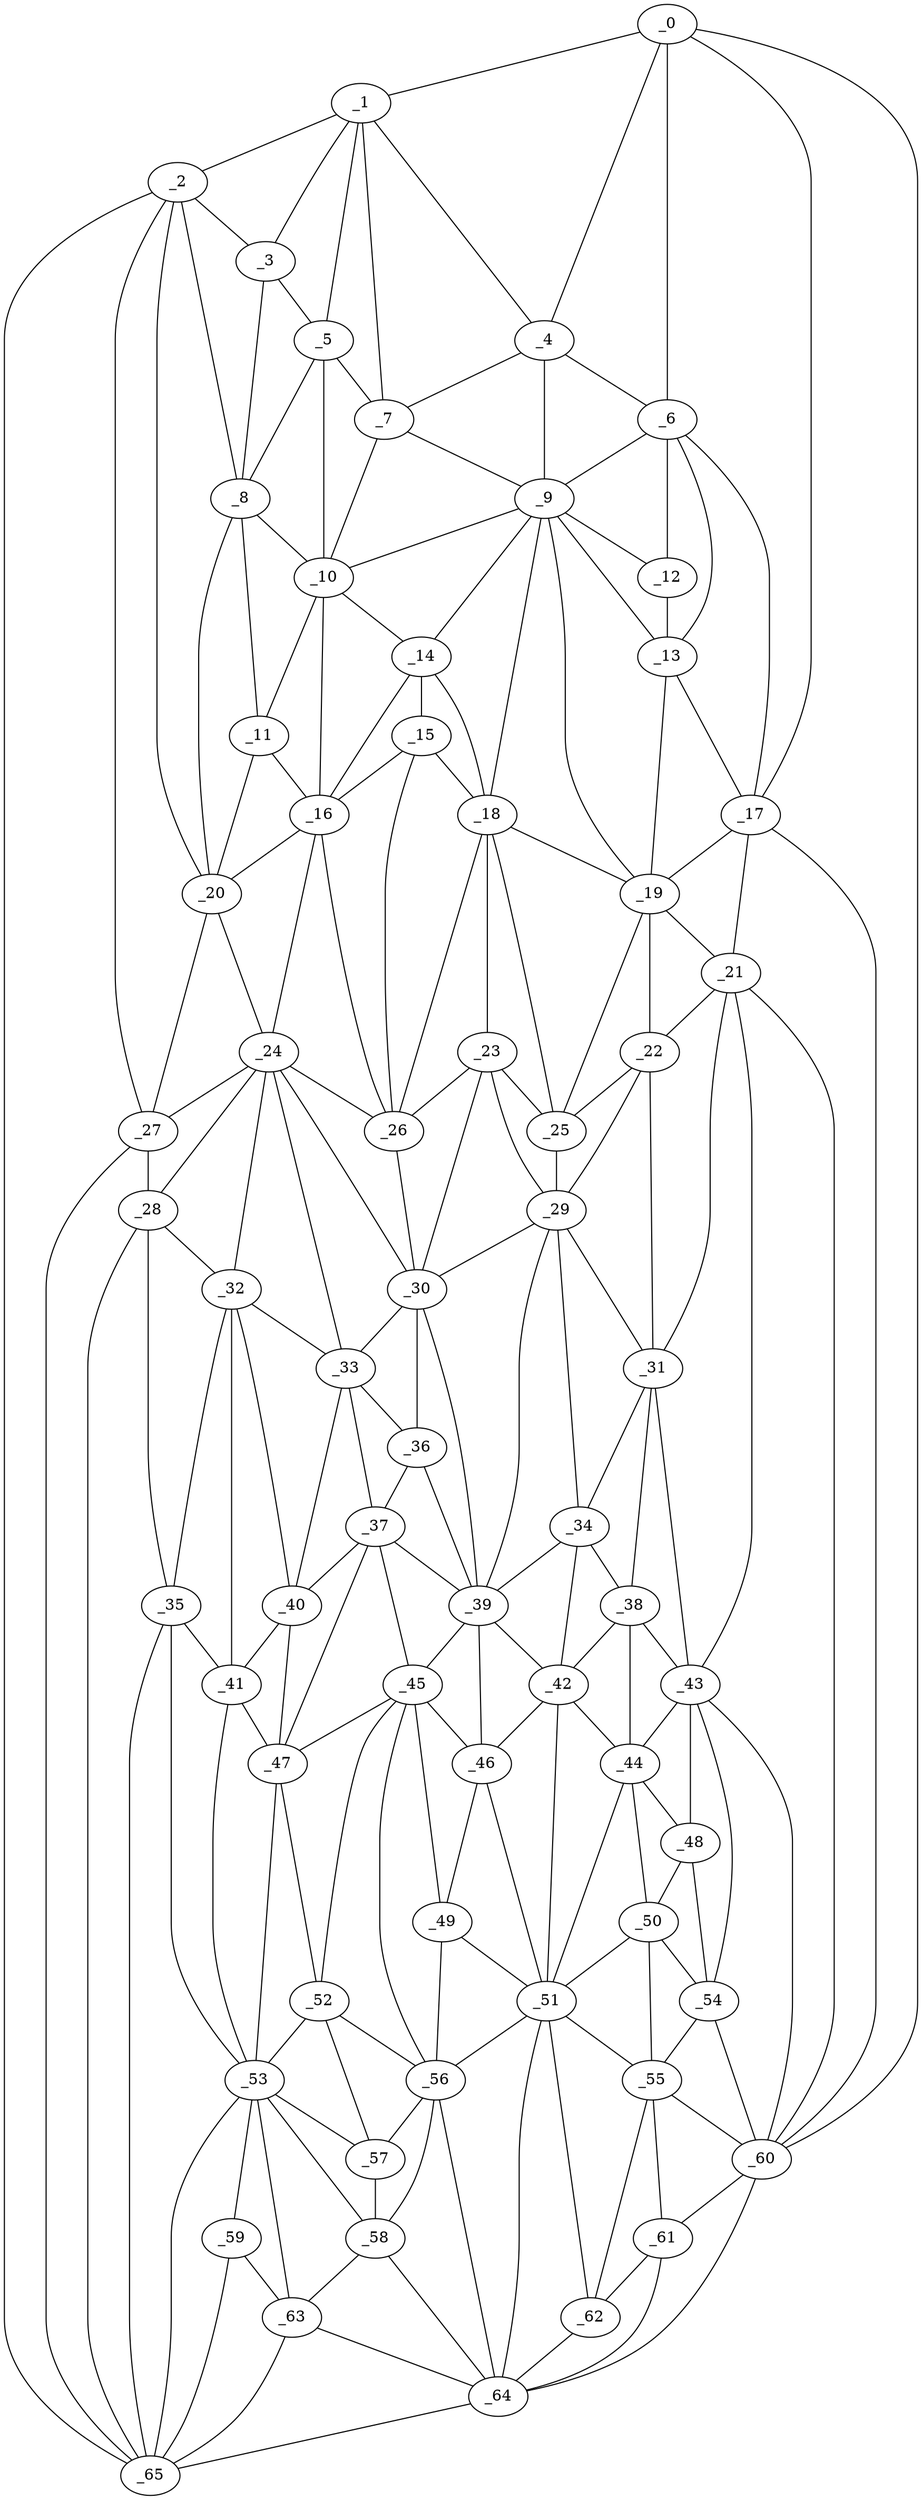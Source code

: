 graph "obj54__0.gxl" {
	_0	 [x=8,
		y=22];
	_1	 [x=8,
		y=41];
	_0 -- _1	 [valence=1];
	_4	 [x=21,
		y=29];
	_0 -- _4	 [valence=2];
	_6	 [x=28,
		y=24];
	_0 -- _6	 [valence=2];
	_17	 [x=58,
		y=24];
	_0 -- _17	 [valence=2];
	_60	 [x=120,
		y=20];
	_0 -- _60	 [valence=1];
	_2	 [x=9,
		y=106];
	_1 -- _2	 [valence=1];
	_3	 [x=20,
		y=74];
	_1 -- _3	 [valence=2];
	_1 -- _4	 [valence=1];
	_5	 [x=27,
		y=67];
	_1 -- _5	 [valence=1];
	_7	 [x=29,
		y=52];
	_1 -- _7	 [valence=2];
	_2 -- _3	 [valence=2];
	_8	 [x=33,
		y=75];
	_2 -- _8	 [valence=1];
	_20	 [x=59,
		y=99];
	_2 -- _20	 [valence=1];
	_27	 [x=69,
		y=101];
	_2 -- _27	 [valence=2];
	_65	 [x=122,
		y=106];
	_2 -- _65	 [valence=1];
	_3 -- _5	 [valence=2];
	_3 -- _8	 [valence=2];
	_4 -- _6	 [valence=2];
	_4 -- _7	 [valence=2];
	_9	 [x=41,
		y=46];
	_4 -- _9	 [valence=2];
	_5 -- _7	 [valence=2];
	_5 -- _8	 [valence=2];
	_10	 [x=42,
		y=67];
	_5 -- _10	 [valence=2];
	_6 -- _9	 [valence=1];
	_12	 [x=44,
		y=28];
	_6 -- _12	 [valence=2];
	_13	 [x=50,
		y=27];
	_6 -- _13	 [valence=2];
	_6 -- _17	 [valence=1];
	_7 -- _9	 [valence=1];
	_7 -- _10	 [valence=2];
	_8 -- _10	 [valence=1];
	_11	 [x=42,
		y=75];
	_8 -- _11	 [valence=2];
	_8 -- _20	 [valence=2];
	_9 -- _10	 [valence=2];
	_9 -- _12	 [valence=1];
	_9 -- _13	 [valence=1];
	_14	 [x=52,
		y=62];
	_9 -- _14	 [valence=2];
	_18	 [x=58,
		y=54];
	_9 -- _18	 [valence=1];
	_19	 [x=59,
		y=29];
	_9 -- _19	 [valence=2];
	_10 -- _11	 [valence=2];
	_10 -- _14	 [valence=1];
	_16	 [x=57,
		y=74];
	_10 -- _16	 [valence=1];
	_11 -- _16	 [valence=2];
	_11 -- _20	 [valence=2];
	_12 -- _13	 [valence=2];
	_13 -- _17	 [valence=2];
	_13 -- _19	 [valence=2];
	_15	 [x=57,
		y=60];
	_14 -- _15	 [valence=2];
	_14 -- _16	 [valence=2];
	_14 -- _18	 [valence=2];
	_15 -- _16	 [valence=1];
	_15 -- _18	 [valence=1];
	_26	 [x=68,
		y=61];
	_15 -- _26	 [valence=2];
	_16 -- _20	 [valence=1];
	_24	 [x=66,
		y=75];
	_16 -- _24	 [valence=2];
	_16 -- _26	 [valence=2];
	_17 -- _19	 [valence=2];
	_21	 [x=65,
		y=24];
	_17 -- _21	 [valence=2];
	_17 -- _60	 [valence=1];
	_18 -- _19	 [valence=1];
	_23	 [x=65,
		y=52];
	_18 -- _23	 [valence=2];
	_25	 [x=68,
		y=39];
	_18 -- _25	 [valence=2];
	_18 -- _26	 [valence=2];
	_19 -- _21	 [valence=2];
	_22	 [x=65,
		y=28];
	_19 -- _22	 [valence=2];
	_19 -- _25	 [valence=2];
	_20 -- _24	 [valence=2];
	_20 -- _27	 [valence=2];
	_21 -- _22	 [valence=1];
	_31	 [x=79,
		y=28];
	_21 -- _31	 [valence=2];
	_43	 [x=97,
		y=23];
	_21 -- _43	 [valence=2];
	_21 -- _60	 [valence=1];
	_22 -- _25	 [valence=1];
	_29	 [x=77,
		y=38];
	_22 -- _29	 [valence=1];
	_22 -- _31	 [valence=2];
	_23 -- _25	 [valence=2];
	_23 -- _26	 [valence=1];
	_23 -- _29	 [valence=2];
	_30	 [x=77,
		y=61];
	_23 -- _30	 [valence=2];
	_24 -- _26	 [valence=1];
	_24 -- _27	 [valence=1];
	_28	 [x=76,
		y=98];
	_24 -- _28	 [valence=1];
	_24 -- _30	 [valence=2];
	_32	 [x=79,
		y=76];
	_24 -- _32	 [valence=1];
	_33	 [x=82,
		y=68];
	_24 -- _33	 [valence=2];
	_25 -- _29	 [valence=2];
	_26 -- _30	 [valence=2];
	_27 -- _28	 [valence=2];
	_27 -- _65	 [valence=2];
	_28 -- _32	 [valence=2];
	_35	 [x=84,
		y=95];
	_28 -- _35	 [valence=2];
	_28 -- _65	 [valence=2];
	_29 -- _30	 [valence=2];
	_29 -- _31	 [valence=2];
	_34	 [x=84,
		y=37];
	_29 -- _34	 [valence=2];
	_39	 [x=92,
		y=53];
	_29 -- _39	 [valence=2];
	_30 -- _33	 [valence=2];
	_36	 [x=86,
		y=61];
	_30 -- _36	 [valence=2];
	_30 -- _39	 [valence=1];
	_31 -- _34	 [valence=2];
	_38	 [x=91,
		y=28];
	_31 -- _38	 [valence=2];
	_31 -- _43	 [valence=2];
	_32 -- _33	 [valence=1];
	_32 -- _35	 [valence=2];
	_40	 [x=92,
		y=75];
	_32 -- _40	 [valence=2];
	_41	 [x=93,
		y=92];
	_32 -- _41	 [valence=2];
	_33 -- _36	 [valence=2];
	_37	 [x=90,
		y=62];
	_33 -- _37	 [valence=1];
	_33 -- _40	 [valence=2];
	_34 -- _38	 [valence=1];
	_34 -- _39	 [valence=2];
	_42	 [x=94,
		y=35];
	_34 -- _42	 [valence=2];
	_35 -- _41	 [valence=2];
	_53	 [x=106,
		y=94];
	_35 -- _53	 [valence=2];
	_35 -- _65	 [valence=1];
	_36 -- _37	 [valence=2];
	_36 -- _39	 [valence=2];
	_37 -- _39	 [valence=2];
	_37 -- _40	 [valence=2];
	_45	 [x=98,
		y=60];
	_37 -- _45	 [valence=1];
	_47	 [x=99,
		y=75];
	_37 -- _47	 [valence=2];
	_38 -- _42	 [valence=1];
	_38 -- _43	 [valence=1];
	_44	 [x=97,
		y=28];
	_38 -- _44	 [valence=2];
	_39 -- _42	 [valence=1];
	_39 -- _45	 [valence=2];
	_46	 [x=99,
		y=53];
	_39 -- _46	 [valence=2];
	_40 -- _41	 [valence=2];
	_40 -- _47	 [valence=1];
	_41 -- _47	 [valence=2];
	_41 -- _53	 [valence=1];
	_42 -- _44	 [valence=1];
	_42 -- _46	 [valence=1];
	_51	 [x=105,
		y=36];
	_42 -- _51	 [valence=2];
	_43 -- _44	 [valence=1];
	_48	 [x=103,
		y=23];
	_43 -- _48	 [valence=2];
	_54	 [x=110,
		y=22];
	_43 -- _54	 [valence=2];
	_43 -- _60	 [valence=1];
	_44 -- _48	 [valence=2];
	_50	 [x=105,
		y=28];
	_44 -- _50	 [valence=2];
	_44 -- _51	 [valence=2];
	_45 -- _46	 [valence=1];
	_45 -- _47	 [valence=2];
	_49	 [x=104,
		y=52];
	_45 -- _49	 [valence=2];
	_52	 [x=106,
		y=74];
	_45 -- _52	 [valence=1];
	_56	 [x=112,
		y=51];
	_45 -- _56	 [valence=2];
	_46 -- _49	 [valence=1];
	_46 -- _51	 [valence=2];
	_47 -- _52	 [valence=1];
	_47 -- _53	 [valence=2];
	_48 -- _50	 [valence=2];
	_48 -- _54	 [valence=2];
	_49 -- _51	 [valence=1];
	_49 -- _56	 [valence=2];
	_50 -- _51	 [valence=1];
	_50 -- _54	 [valence=2];
	_55	 [x=110,
		y=28];
	_50 -- _55	 [valence=2];
	_51 -- _55	 [valence=2];
	_51 -- _56	 [valence=2];
	_62	 [x=121,
		y=35];
	_51 -- _62	 [valence=1];
	_64	 [x=122,
		y=40];
	_51 -- _64	 [valence=2];
	_52 -- _53	 [valence=2];
	_52 -- _56	 [valence=2];
	_57	 [x=112,
		y=75];
	_52 -- _57	 [valence=1];
	_53 -- _57	 [valence=2];
	_58	 [x=119,
		y=81];
	_53 -- _58	 [valence=1];
	_59	 [x=119,
		y=100];
	_53 -- _59	 [valence=2];
	_63	 [x=121,
		y=92];
	_53 -- _63	 [valence=2];
	_53 -- _65	 [valence=1];
	_54 -- _55	 [valence=2];
	_54 -- _60	 [valence=1];
	_55 -- _60	 [valence=1];
	_61	 [x=121,
		y=31];
	_55 -- _61	 [valence=1];
	_55 -- _62	 [valence=2];
	_56 -- _57	 [valence=1];
	_56 -- _58	 [valence=1];
	_56 -- _64	 [valence=1];
	_57 -- _58	 [valence=2];
	_58 -- _63	 [valence=1];
	_58 -- _64	 [valence=2];
	_59 -- _63	 [valence=1];
	_59 -- _65	 [valence=2];
	_60 -- _61	 [valence=2];
	_60 -- _64	 [valence=1];
	_61 -- _62	 [valence=2];
	_61 -- _64	 [valence=1];
	_62 -- _64	 [valence=1];
	_63 -- _64	 [valence=2];
	_63 -- _65	 [valence=1];
	_64 -- _65	 [valence=1];
}
